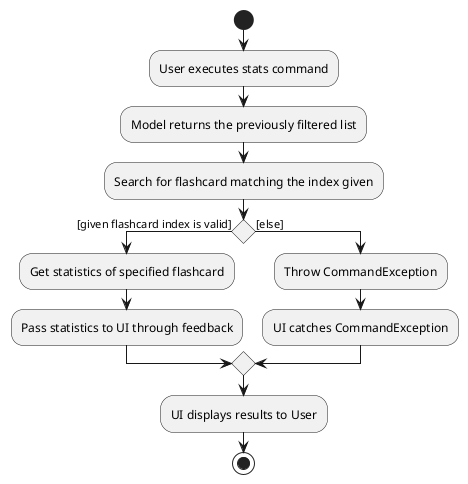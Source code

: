 @startuml
start
:User executes stats command;
:Model returns the previously filtered list;
:Search for flashcard matching the index given;

'Since the beta syntax does not support placing the condition outside the
'diamond we place it as the true branch instead.

if () then ([given flashcard index is valid])
    :Get statistics of specified flashcard;
    :Pass statistics to UI through feedback;
else ([else])
    :Throw CommandException;
    :UI catches CommandException;
endif
    :UI displays results to User;
stop
@enduml
